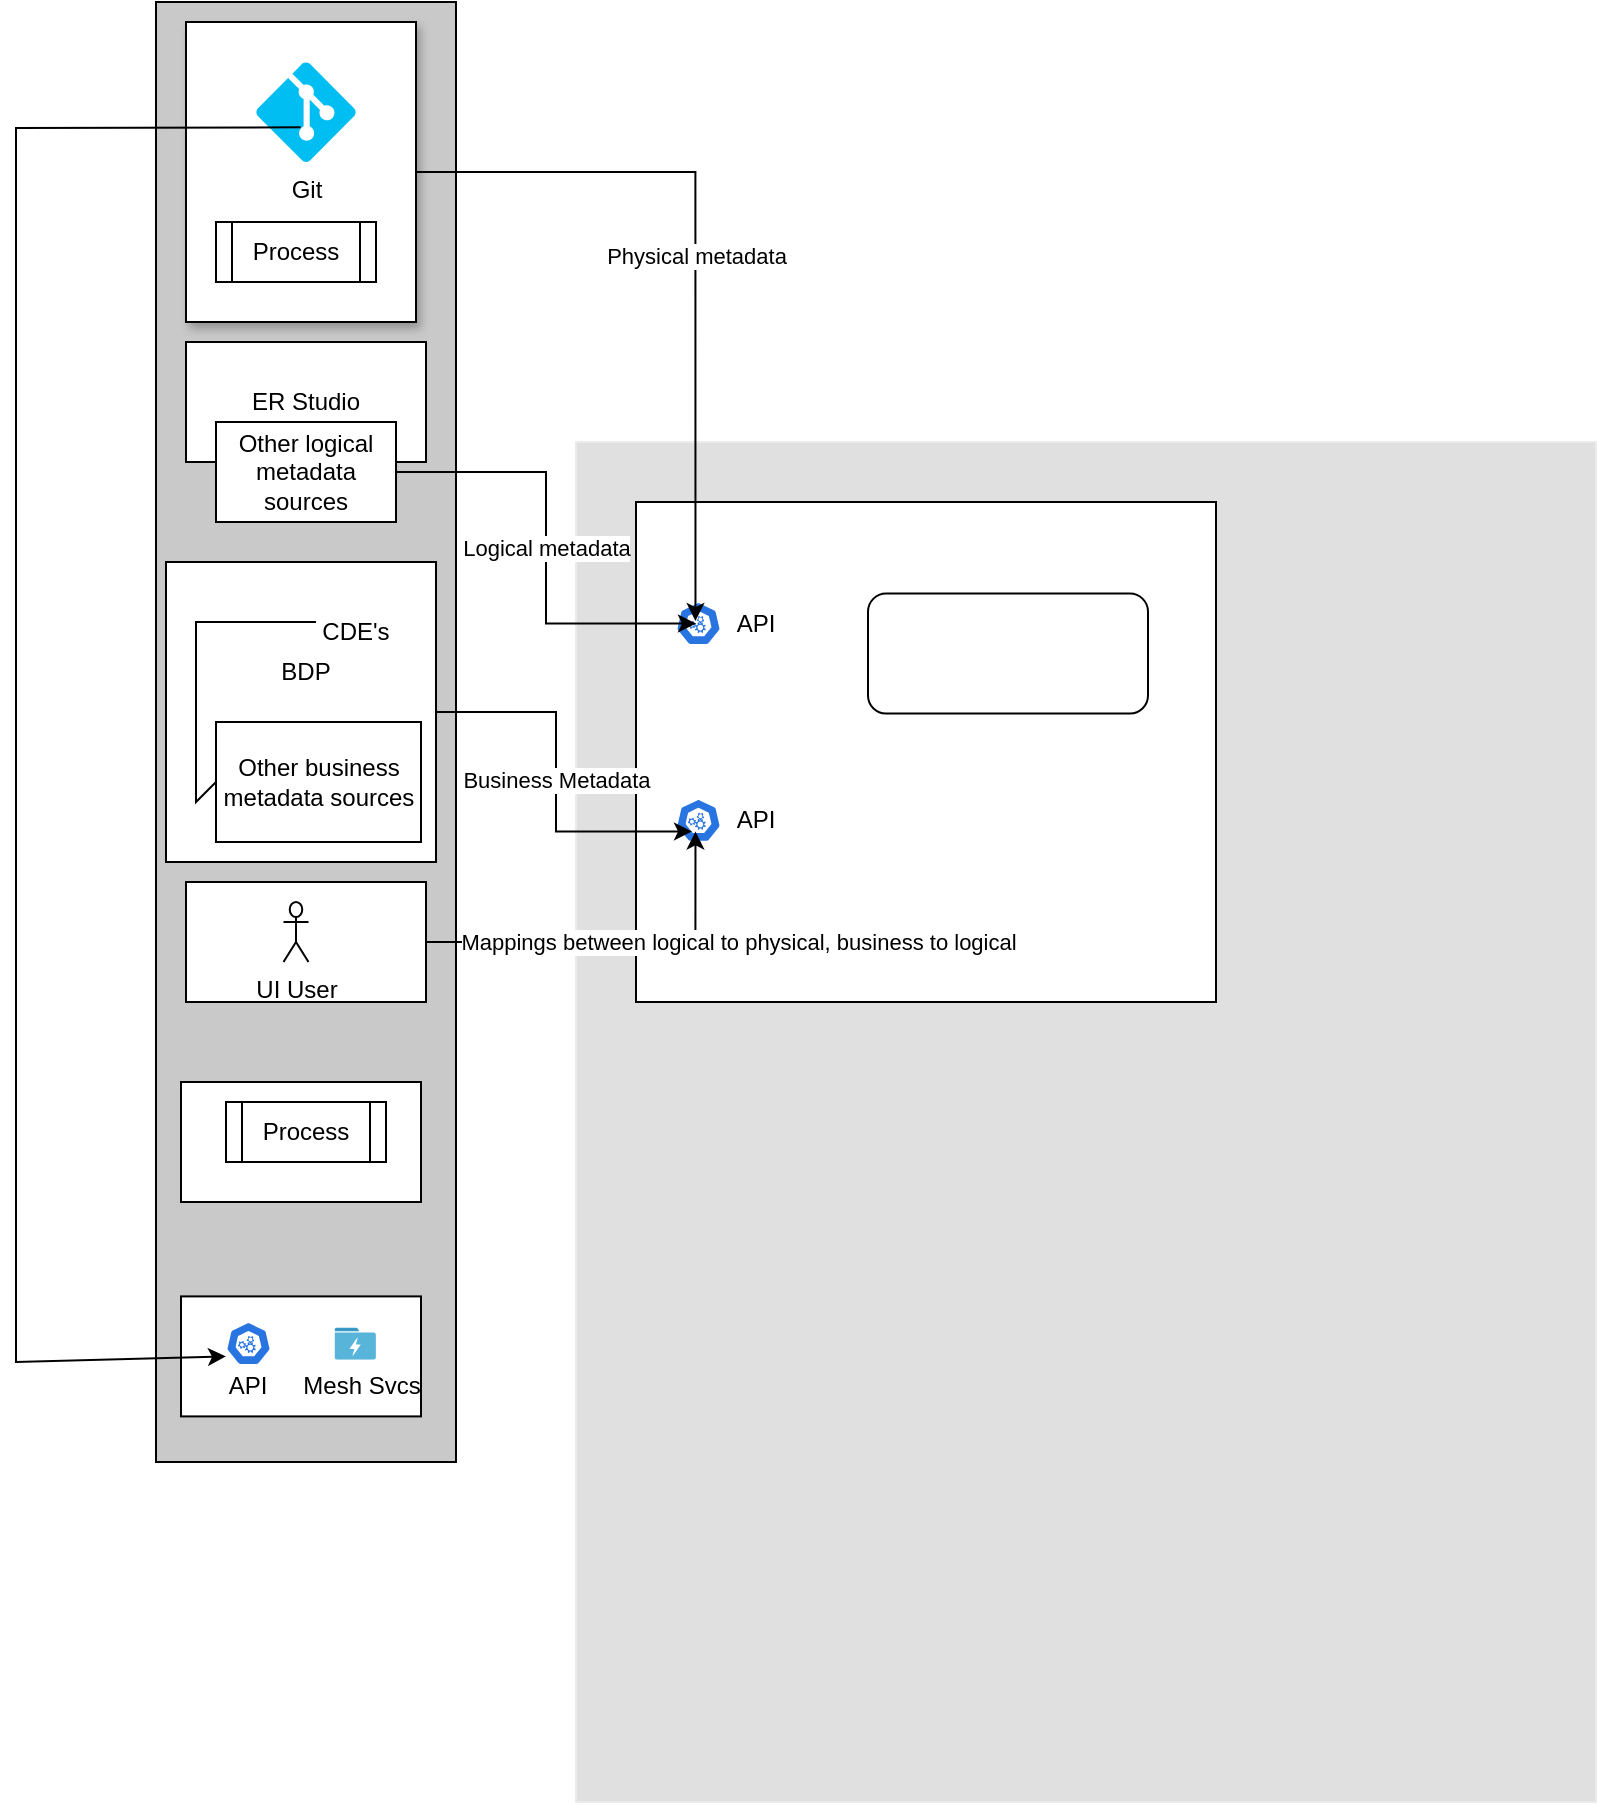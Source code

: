<mxfile version="23.1.4" type="github">
  <diagram name="Page-1" id="dE6yGRrycPSdIeFdvO5s">
    <mxGraphModel dx="1737" dy="1145" grid="1" gridSize="10" guides="1" tooltips="1" connect="1" arrows="1" fold="1" page="1" pageScale="1" pageWidth="827" pageHeight="1169" math="0" shadow="0">
      <root>
        <mxCell id="0" />
        <mxCell id="1" parent="0" />
        <mxCell id="uKNiGlANXCOoaX_LWEY7-12" value="" style="rounded=0;whiteSpace=wrap;html=1;fillColor=#E0E0E0;strokeColor=#EBEBEB;" vertex="1" parent="1">
          <mxGeometry x="-540" y="470" width="510" height="680" as="geometry" />
        </mxCell>
        <mxCell id="hkPZR-MXZNHqxhCfoVSz-6" value="" style="rounded=0;whiteSpace=wrap;html=1;" parent="1" vertex="1">
          <mxGeometry x="-735" y="270" width="115" height="100" as="geometry" />
        </mxCell>
        <mxCell id="hkPZR-MXZNHqxhCfoVSz-1" value="" style="rounded=0;whiteSpace=wrap;html=1;fillColor=#C9C9C9;" parent="1" vertex="1">
          <mxGeometry x="-750" y="250" width="150" height="730" as="geometry" />
        </mxCell>
        <mxCell id="hkPZR-MXZNHqxhCfoVSz-2" value="ER Studio" style="rounded=0;whiteSpace=wrap;html=1;" parent="1" vertex="1">
          <mxGeometry x="-735" y="420" width="120" height="60" as="geometry" />
        </mxCell>
        <mxCell id="hkPZR-MXZNHqxhCfoVSz-3" value="Other logical metadata sources" style="rounded=0;whiteSpace=wrap;html=1;" parent="1" vertex="1">
          <mxGeometry x="-720" y="460" width="90" height="50" as="geometry" />
        </mxCell>
        <mxCell id="hkPZR-MXZNHqxhCfoVSz-8" value="" style="rounded=0;whiteSpace=wrap;html=1;strokeColor=default;shadow=1;" parent="1" vertex="1">
          <mxGeometry x="-735" y="260" width="115" height="150" as="geometry" />
        </mxCell>
        <mxCell id="hkPZR-MXZNHqxhCfoVSz-4" value="Git" style="verticalLabelPosition=bottom;html=1;verticalAlign=top;align=center;strokeColor=none;fillColor=#00BEF2;shape=mxgraph.azure.git_repository;" parent="1" vertex="1">
          <mxGeometry x="-700" y="280" width="50" height="50" as="geometry" />
        </mxCell>
        <mxCell id="hkPZR-MXZNHqxhCfoVSz-7" value="Process" style="shape=process;whiteSpace=wrap;html=1;backgroundOutline=1;" parent="1" vertex="1">
          <mxGeometry x="-720" y="360" width="80" height="30" as="geometry" />
        </mxCell>
        <mxCell id="hkPZR-MXZNHqxhCfoVSz-10" value="" style="rounded=0;whiteSpace=wrap;html=1;" parent="1" vertex="1">
          <mxGeometry x="-745" y="530" width="135" height="150" as="geometry" />
        </mxCell>
        <mxCell id="hkPZR-MXZNHqxhCfoVSz-9" value="Other business metadata sources" style="rounded=0;whiteSpace=wrap;html=1;" parent="1" vertex="1">
          <mxGeometry x="-720" y="610" width="102.5" height="60" as="geometry" />
        </mxCell>
        <mxCell id="hkPZR-MXZNHqxhCfoVSz-12" value="" style="rounded=0;whiteSpace=wrap;html=1;" parent="1" vertex="1">
          <mxGeometry x="-735" y="690" width="120" height="60" as="geometry" />
        </mxCell>
        <mxCell id="hkPZR-MXZNHqxhCfoVSz-13" value="UI User" style="shape=umlActor;verticalLabelPosition=bottom;verticalAlign=top;html=1;outlineConnect=0;" parent="1" vertex="1">
          <mxGeometry x="-686.25" y="700" width="12.5" height="30" as="geometry" />
        </mxCell>
        <mxCell id="hkPZR-MXZNHqxhCfoVSz-17" value="" style="rounded=0;whiteSpace=wrap;html=1;" parent="1" vertex="1">
          <mxGeometry x="-737.5" y="790" width="120" height="60" as="geometry" />
        </mxCell>
        <mxCell id="hkPZR-MXZNHqxhCfoVSz-14" value="Process" style="shape=process;whiteSpace=wrap;html=1;backgroundOutline=1;" parent="1" vertex="1">
          <mxGeometry x="-715" y="800" width="80" height="30" as="geometry" />
        </mxCell>
        <mxCell id="hkPZR-MXZNHqxhCfoVSz-22" value="" style="rounded=0;whiteSpace=wrap;html=1;" parent="1" vertex="1">
          <mxGeometry x="-737.5" y="897.2" width="120" height="60" as="geometry" />
        </mxCell>
        <mxCell id="hkPZR-MXZNHqxhCfoVSz-20" value="" style="aspect=fixed;sketch=0;html=1;dashed=0;whitespace=wrap;fillColor=#2875E2;strokeColor=#ffffff;points=[[0.005,0.63,0],[0.1,0.2,0],[0.9,0.2,0],[0.5,0,0],[0.995,0.63,0],[0.72,0.99,0],[0.5,1,0],[0.28,0.99,0]];shape=mxgraph.kubernetes.icon2;prIcon=api" parent="1" vertex="1">
          <mxGeometry x="-715" y="910" width="22.5" height="21.6" as="geometry" />
        </mxCell>
        <mxCell id="hkPZR-MXZNHqxhCfoVSz-23" value="API" style="text;html=1;align=center;verticalAlign=middle;whiteSpace=wrap;rounded=0;" parent="1" vertex="1">
          <mxGeometry x="-733.75" y="927.2" width="60" height="30" as="geometry" />
        </mxCell>
        <mxCell id="hkPZR-MXZNHqxhCfoVSz-24" value="" style="image;sketch=0;aspect=fixed;html=1;points=[];align=center;fontSize=12;image=img/lib/mscae/Data_Lake_Store.svg;" parent="1" vertex="1">
          <mxGeometry x="-660.77" y="912.7" width="20.77" height="16.2" as="geometry" />
        </mxCell>
        <mxCell id="hkPZR-MXZNHqxhCfoVSz-25" value="Mesh Svcs" style="text;html=1;align=center;verticalAlign=middle;whiteSpace=wrap;rounded=0;" parent="1" vertex="1">
          <mxGeometry x="-683.75" y="927.2" width="73.75" height="30" as="geometry" />
        </mxCell>
        <mxCell id="hkPZR-MXZNHqxhCfoVSz-26" value="BDP" style="text;html=1;align=center;verticalAlign=middle;whiteSpace=wrap;rounded=0;" parent="1" vertex="1">
          <mxGeometry x="-705" y="570" width="60" height="30" as="geometry" />
        </mxCell>
        <mxCell id="hkPZR-MXZNHqxhCfoVSz-27" value="" style="endArrow=none;html=1;rounded=0;" parent="1" edge="1">
          <mxGeometry width="50" height="50" relative="1" as="geometry">
            <mxPoint x="-720" y="640" as="sourcePoint" />
            <mxPoint x="-670" y="560" as="targetPoint" />
            <Array as="points">
              <mxPoint x="-730" y="650" />
              <mxPoint x="-730" y="560" />
            </Array>
          </mxGeometry>
        </mxCell>
        <mxCell id="hkPZR-MXZNHqxhCfoVSz-28" value="CDE&#39;s" style="text;html=1;align=center;verticalAlign=middle;whiteSpace=wrap;rounded=0;" parent="1" vertex="1">
          <mxGeometry x="-680.38" y="550" width="60" height="30" as="geometry" />
        </mxCell>
        <mxCell id="hkPZR-MXZNHqxhCfoVSz-33" value="" style="endArrow=classic;html=1;rounded=0;exitX=0.447;exitY=0.653;exitDx=0;exitDy=0;exitPerimeter=0;" parent="1" source="hkPZR-MXZNHqxhCfoVSz-4" edge="1">
          <mxGeometry width="50" height="50" relative="1" as="geometry">
            <mxPoint x="-800" y="310" as="sourcePoint" />
            <mxPoint x="-715" y="927.2" as="targetPoint" />
            <Array as="points">
              <mxPoint x="-820" y="313" />
              <mxPoint x="-820" y="930" />
            </Array>
          </mxGeometry>
        </mxCell>
        <mxCell id="uKNiGlANXCOoaX_LWEY7-2" value="" style="rounded=0;whiteSpace=wrap;html=1;" vertex="1" parent="1">
          <mxGeometry x="-510" y="500" width="290" height="250" as="geometry" />
        </mxCell>
        <mxCell id="uKNiGlANXCOoaX_LWEY7-3" value="" style="rounded=1;whiteSpace=wrap;html=1;" vertex="1" parent="1">
          <mxGeometry x="-394" y="545.8" width="140" height="60" as="geometry" />
        </mxCell>
        <mxCell id="uKNiGlANXCOoaX_LWEY7-1" value="" style="shape=image;verticalLabelPosition=bottom;labelBackgroundColor=default;verticalAlign=top;aspect=fixed;imageAspect=0;image=https://upload.wikimedia.org/wikipedia/en/e/ef/Alation%2C_Inc._logo.png;" vertex="1" parent="1">
          <mxGeometry x="-400" y="550" width="152" height="51.6" as="geometry" />
        </mxCell>
        <mxCell id="uKNiGlANXCOoaX_LWEY7-4" value="" style="aspect=fixed;sketch=0;html=1;dashed=0;whitespace=wrap;fillColor=#2875E2;strokeColor=#ffffff;points=[[0.005,0.63,0],[0.1,0.2,0],[0.9,0.2,0],[0.5,0,0],[0.995,0.63,0],[0.72,0.99,0],[0.5,1,0],[0.28,0.99,0]];shape=mxgraph.kubernetes.icon2;prIcon=api" vertex="1" parent="1">
          <mxGeometry x="-490" y="550" width="22.5" height="21.6" as="geometry" />
        </mxCell>
        <mxCell id="uKNiGlANXCOoaX_LWEY7-5" value="" style="aspect=fixed;sketch=0;html=1;dashed=0;whitespace=wrap;fillColor=#2875E2;strokeColor=#ffffff;points=[[0.005,0.63,0],[0.1,0.2,0],[0.9,0.2,0],[0.5,0,0],[0.995,0.63,0],[0.72,0.99,0],[0.5,1,0],[0.28,0.99,0]];shape=mxgraph.kubernetes.icon2;prIcon=api" vertex="1" parent="1">
          <mxGeometry x="-490" y="648.4" width="22.5" height="21.6" as="geometry" />
        </mxCell>
        <mxCell id="uKNiGlANXCOoaX_LWEY7-6" value="API" style="text;html=1;align=center;verticalAlign=middle;whiteSpace=wrap;rounded=0;" vertex="1" parent="1">
          <mxGeometry x="-480" y="644.2" width="60" height="30" as="geometry" />
        </mxCell>
        <mxCell id="uKNiGlANXCOoaX_LWEY7-7" value="API" style="text;html=1;align=center;verticalAlign=middle;whiteSpace=wrap;rounded=0;" vertex="1" parent="1">
          <mxGeometry x="-480" y="545.8" width="60" height="30" as="geometry" />
        </mxCell>
        <mxCell id="uKNiGlANXCOoaX_LWEY7-8" value="Physical metadata" style="edgeStyle=orthogonalEdgeStyle;rounded=0;orthogonalLoop=1;jettySize=auto;html=1;entryX=0.433;entryY=0.441;entryDx=0;entryDy=0;entryPerimeter=0;" edge="1" parent="1" source="hkPZR-MXZNHqxhCfoVSz-8" target="uKNiGlANXCOoaX_LWEY7-4">
          <mxGeometry relative="1" as="geometry" />
        </mxCell>
        <mxCell id="uKNiGlANXCOoaX_LWEY7-10" value="Business Metadata" style="edgeStyle=orthogonalEdgeStyle;rounded=0;orthogonalLoop=1;jettySize=auto;html=1;entryX=0.356;entryY=0.756;entryDx=0;entryDy=0;entryPerimeter=0;" edge="1" parent="1" source="hkPZR-MXZNHqxhCfoVSz-10" target="uKNiGlANXCOoaX_LWEY7-5">
          <mxGeometry relative="1" as="geometry" />
        </mxCell>
        <mxCell id="uKNiGlANXCOoaX_LWEY7-11" value="Mappings between logical to physical, business to logical" style="edgeStyle=orthogonalEdgeStyle;rounded=0;orthogonalLoop=1;jettySize=auto;html=1;entryX=0.433;entryY=0.756;entryDx=0;entryDy=0;entryPerimeter=0;" edge="1" parent="1" source="hkPZR-MXZNHqxhCfoVSz-12" target="uKNiGlANXCOoaX_LWEY7-5">
          <mxGeometry x="0.418" y="-20" relative="1" as="geometry">
            <mxPoint x="1" as="offset" />
          </mxGeometry>
        </mxCell>
        <mxCell id="uKNiGlANXCOoaX_LWEY7-9" value="Logical metadata" style="edgeStyle=orthogonalEdgeStyle;rounded=0;orthogonalLoop=1;jettySize=auto;html=1;entryX=0;entryY=0.5;entryDx=0;entryDy=0;" edge="1" parent="1" source="hkPZR-MXZNHqxhCfoVSz-3" target="uKNiGlANXCOoaX_LWEY7-7">
          <mxGeometry relative="1" as="geometry" />
        </mxCell>
      </root>
    </mxGraphModel>
  </diagram>
</mxfile>
